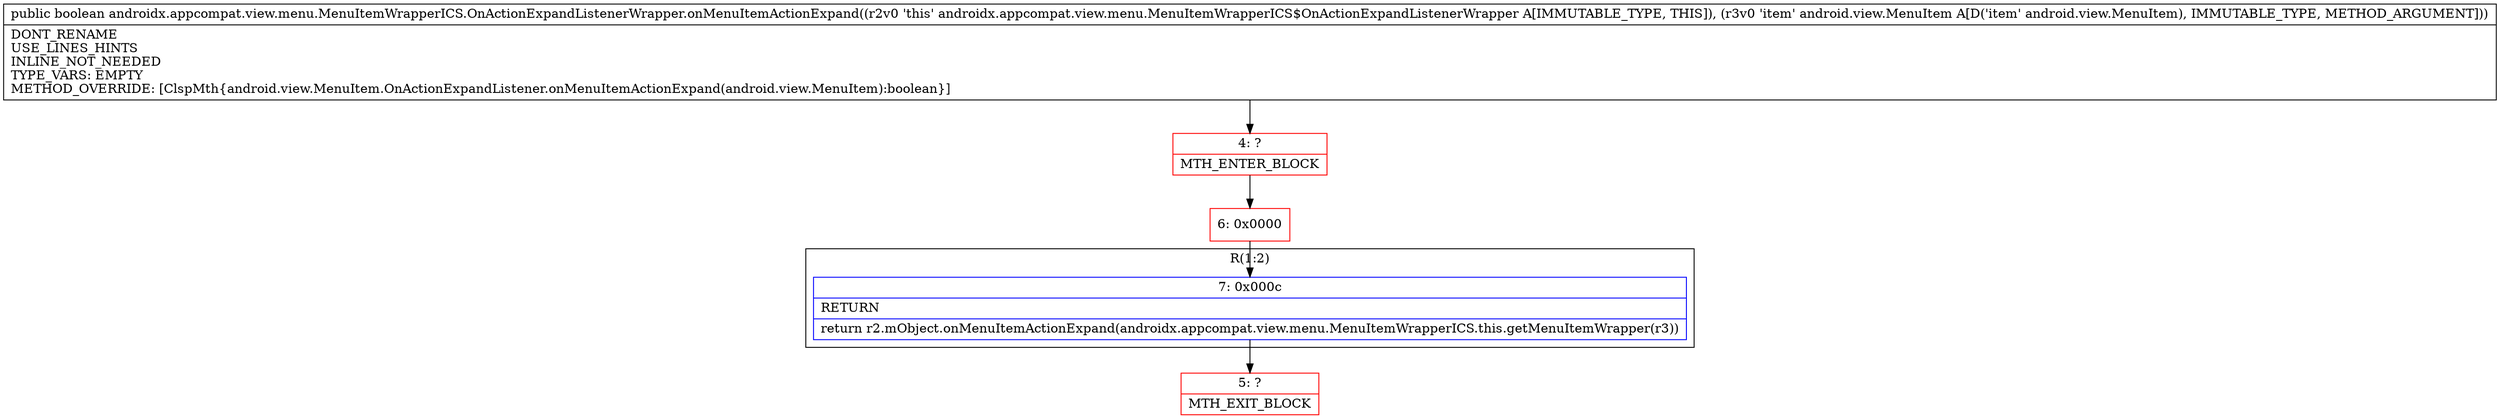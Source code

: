 digraph "CFG forandroidx.appcompat.view.menu.MenuItemWrapperICS.OnActionExpandListenerWrapper.onMenuItemActionExpand(Landroid\/view\/MenuItem;)Z" {
subgraph cluster_Region_1392956751 {
label = "R(1:2)";
node [shape=record,color=blue];
Node_7 [shape=record,label="{7\:\ 0x000c|RETURN\l|return r2.mObject.onMenuItemActionExpand(androidx.appcompat.view.menu.MenuItemWrapperICS.this.getMenuItemWrapper(r3))\l}"];
}
Node_4 [shape=record,color=red,label="{4\:\ ?|MTH_ENTER_BLOCK\l}"];
Node_6 [shape=record,color=red,label="{6\:\ 0x0000}"];
Node_5 [shape=record,color=red,label="{5\:\ ?|MTH_EXIT_BLOCK\l}"];
MethodNode[shape=record,label="{public boolean androidx.appcompat.view.menu.MenuItemWrapperICS.OnActionExpandListenerWrapper.onMenuItemActionExpand((r2v0 'this' androidx.appcompat.view.menu.MenuItemWrapperICS$OnActionExpandListenerWrapper A[IMMUTABLE_TYPE, THIS]), (r3v0 'item' android.view.MenuItem A[D('item' android.view.MenuItem), IMMUTABLE_TYPE, METHOD_ARGUMENT]))  | DONT_RENAME\lUSE_LINES_HINTS\lINLINE_NOT_NEEDED\lTYPE_VARS: EMPTY\lMETHOD_OVERRIDE: [ClspMth\{android.view.MenuItem.OnActionExpandListener.onMenuItemActionExpand(android.view.MenuItem):boolean\}]\l}"];
MethodNode -> Node_4;Node_7 -> Node_5;
Node_4 -> Node_6;
Node_6 -> Node_7;
}

